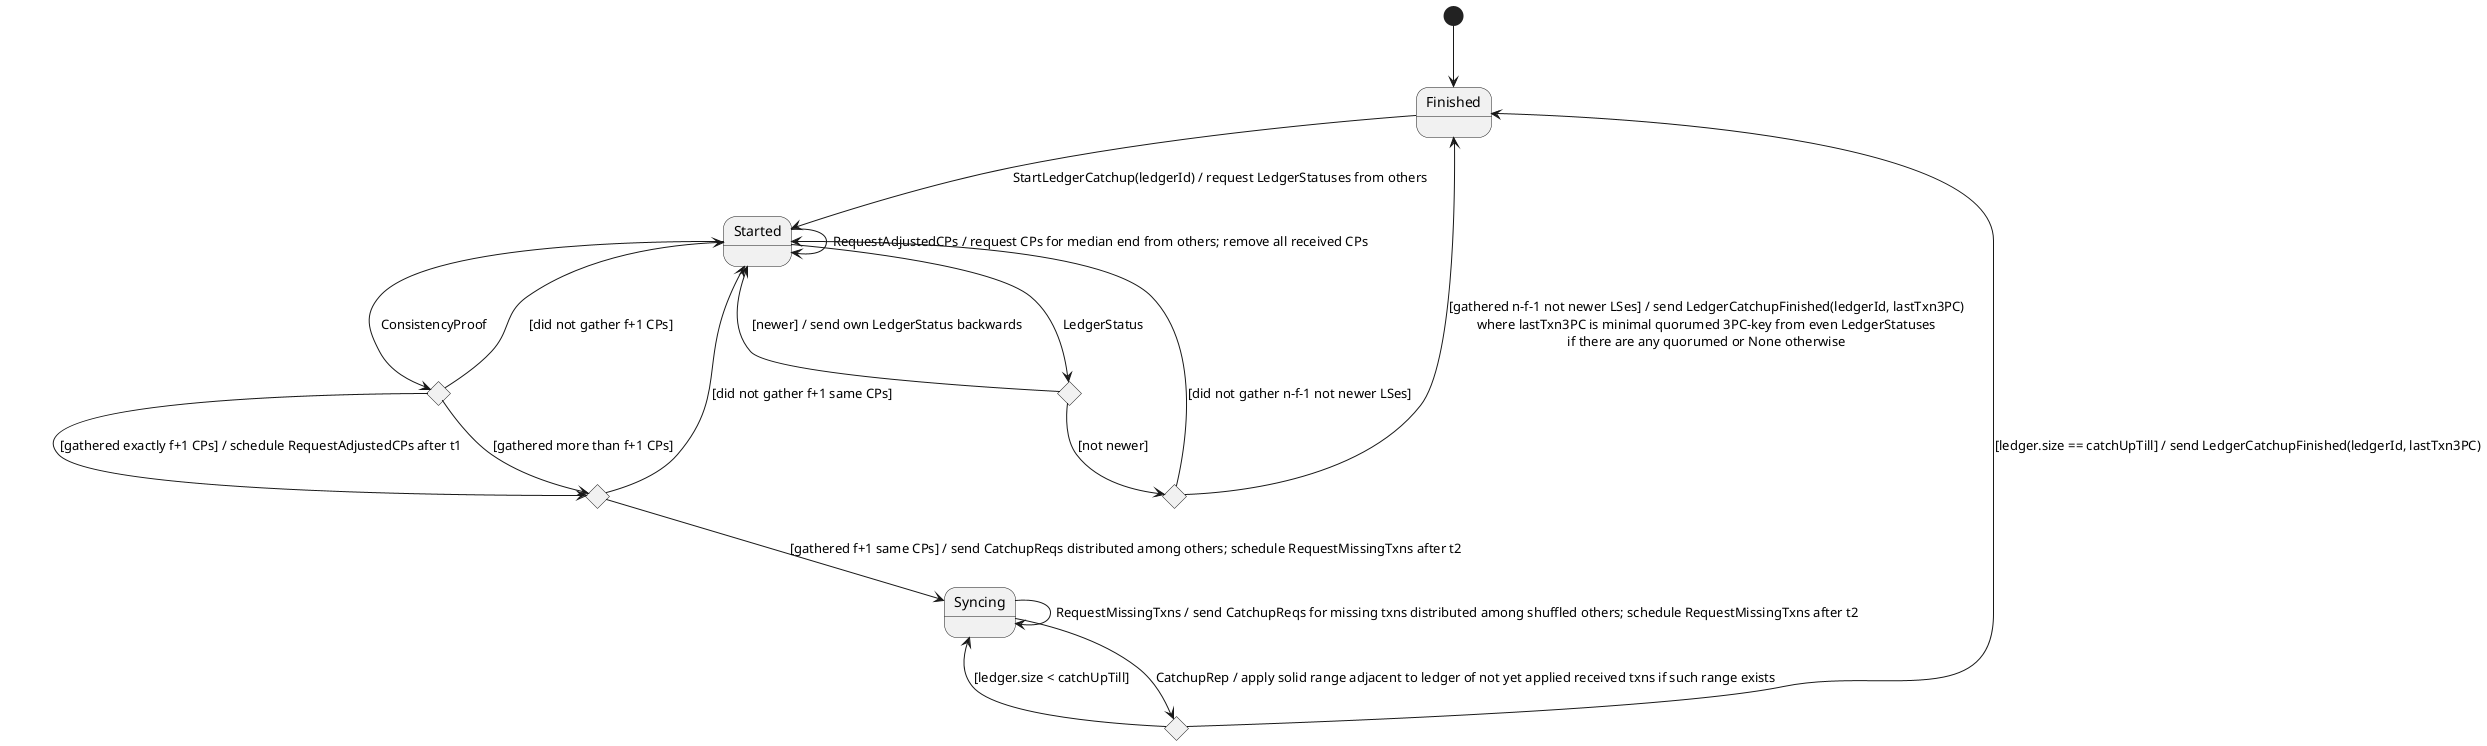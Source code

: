 @startuml

[*] --> Finished

Finished --> Started : StartLedgerCatchup(ledgerId) / request LedgerStatuses from others

state Started_LedgerStatus <<choice>>
Started --> Started_LedgerStatus : LedgerStatus
state Started_ConsistencyProof <<choice>>
Started --> Started_ConsistencyProof : ConsistencyProof
Started --> Started : RequestAdjustedCPs / request CPs for median end from others; remove all received CPs

Started_LedgerStatus --> Started : [newer] / send own LedgerStatus backwards
state Started_LedgerStatus_NotNewer <<choice>>
Started_LedgerStatus --> Started_LedgerStatus_NotNewer : [not newer]

Started_LedgerStatus_NotNewer --> Finished : [gathered n-f-1 not newer LSes] / send LedgerCatchupFinished(ledgerId, lastTxn3PC)\nwhere lastTxn3PC is minimal quorumed 3PC-key from even LedgerStatuses\nif there are any quorumed or None otherwise
Started_LedgerStatus_NotNewer --> Started : [did not gather n-f-1 not newer LSes]

state Started_ConsistencyProof_Gathered <<choice>>
Started_ConsistencyProof --> Started_ConsistencyProof_Gathered : [gathered more than f+1 CPs]
Started_ConsistencyProof --> Started_ConsistencyProof_Gathered : [gathered exactly f+1 CPs] / schedule RequestAdjustedCPs after t1
Started_ConsistencyProof --> Started : [did not gather f+1 CPs]

Started_ConsistencyProof_Gathered --> Syncing : [gathered f+1 same CPs] / send CatchupReqs distributed among others; schedule RequestMissingTxns after t2
Started_ConsistencyProof_Gathered --> Started : [did not gather f+1 same CPs]

state Syncing_CatchupRep <<choice>>
Syncing --> Syncing : RequestMissingTxns / send CatchupReqs for missing txns distributed among shuffled others; schedule RequestMissingTxns after t2
Syncing --> Syncing_CatchupRep : CatchupRep / apply solid range adjacent to ledger of not yet applied received txns if such range exists

Syncing_CatchupRep --> Finished : [ledger.size == catchUpTill] / send LedgerCatchupFinished(ledgerId, lastTxn3PC)
Syncing_CatchupRep --> Syncing : [ledger.size < catchUpTill]

@enduml
